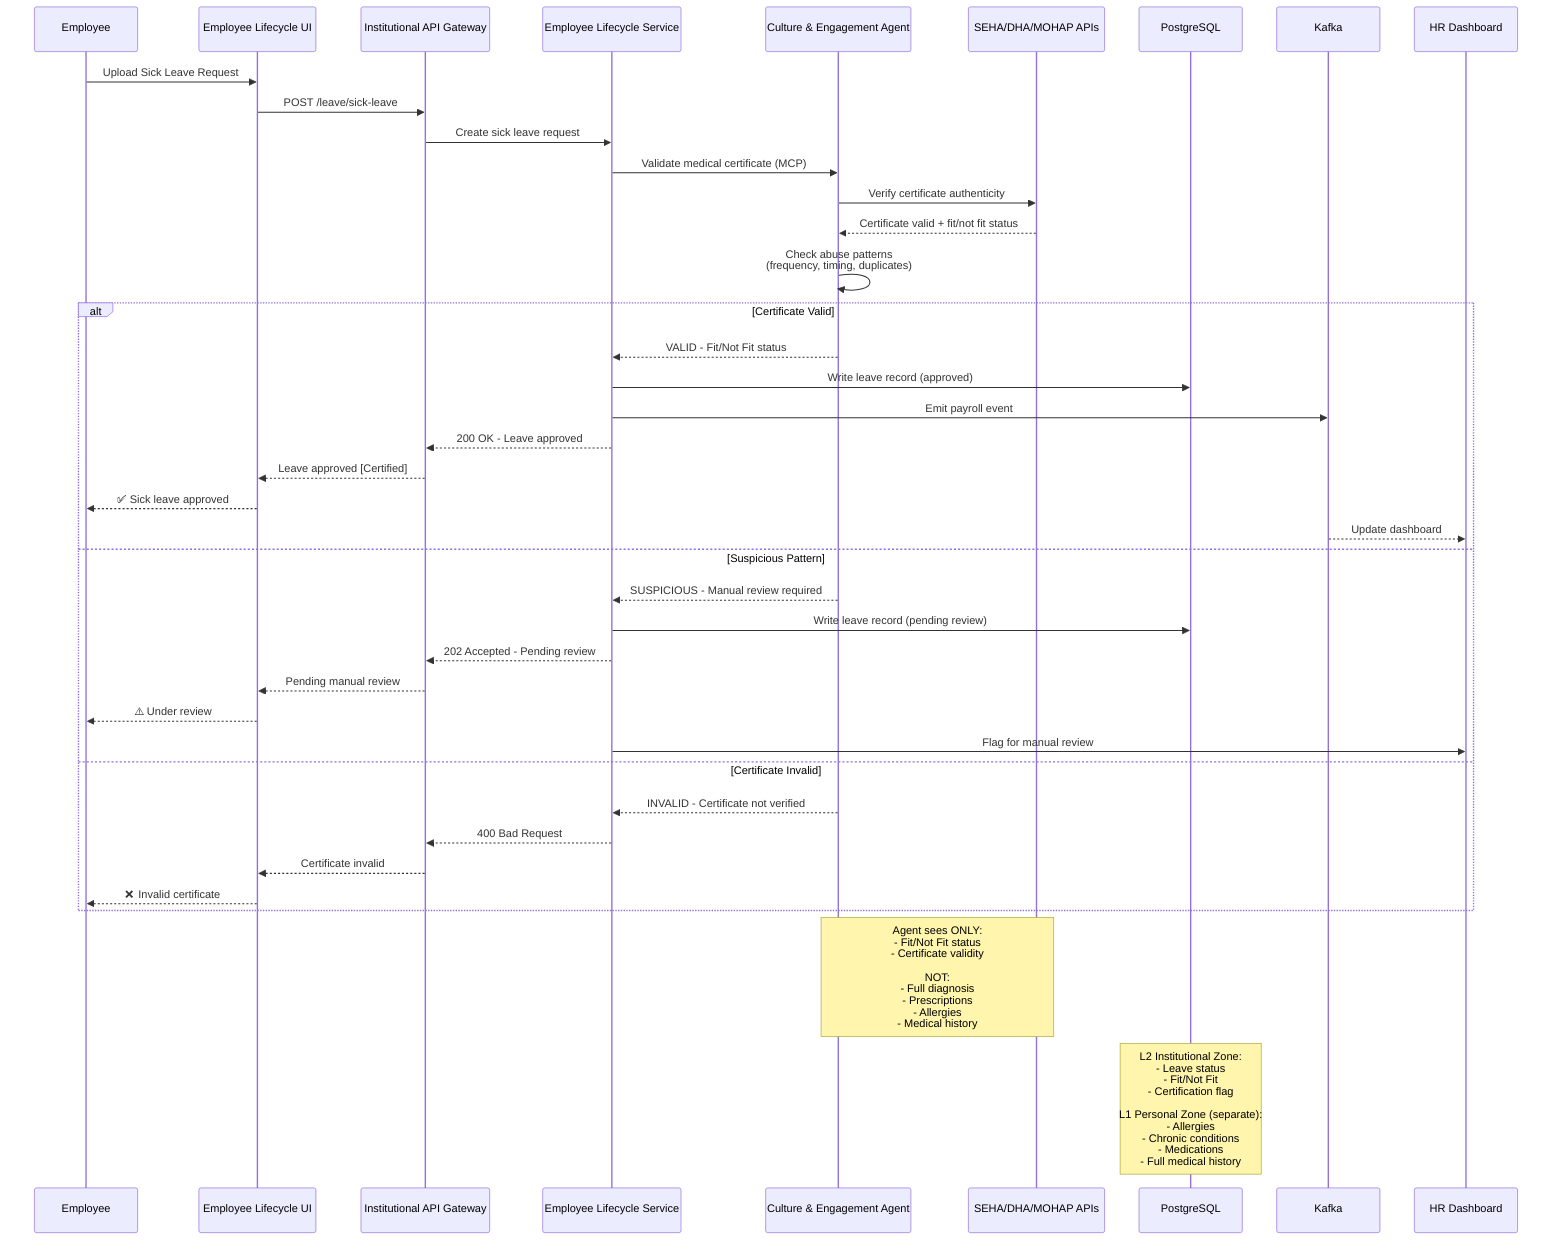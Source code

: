 sequenceDiagram
    participant Employee
    participant UI as Employee Lifecycle UI
    participant API as Institutional API Gateway
    participant Service as Employee Lifecycle Service
    participant Agent as Culture & Engagement Agent
    participant SEHA as SEHA/DHA/MOHAP APIs
    participant DB as PostgreSQL
    participant Kafka
    participant HR as HR Dashboard
    
    Employee->>UI: Upload Sick Leave Request
    UI->>API: POST /leave/sick-leave
    API->>Service: Create sick leave request
    Service->>Agent: Validate medical certificate (MCP)
    
    Agent->>SEHA: Verify certificate authenticity
    SEHA-->>Agent: Certificate valid + fit/not fit status
    
    Agent->>Agent: Check abuse patterns<br/>(frequency, timing, duplicates)
    
    alt Certificate Valid
        Agent-->>Service: VALID - Fit/Not Fit status
        Service->>DB: Write leave record (approved)
        Service->>Kafka: Emit payroll event
        Service-->>API: 200 OK - Leave approved
        API-->>UI: Leave approved [Certified]
        UI-->>Employee: ✅ Sick leave approved
        Kafka-->>HR: Update dashboard
    else Suspicious Pattern
        Agent-->>Service: SUSPICIOUS - Manual review required
        Service->>DB: Write leave record (pending review)
        Service-->>API: 202 Accepted - Pending review
        API-->>UI: Pending manual review
        UI-->>Employee: ⚠️ Under review
        Service->>HR: Flag for manual review
    else Certificate Invalid
        Agent-->>Service: INVALID - Certificate not verified
        Service-->>API: 400 Bad Request
        API-->>UI: Certificate invalid
        UI-->>Employee: ❌ Invalid certificate
    end
    
    Note over Agent,SEHA: Agent sees ONLY:<br/>- Fit/Not Fit status<br/>- Certificate validity<br/><br/>NOT:<br/>- Full diagnosis<br/>- Prescriptions<br/>- Allergies<br/>- Medical history
    
    Note over DB: L2 Institutional Zone:<br/>- Leave status<br/>- Fit/Not Fit<br/>- Certification flag<br/><br/>L1 Personal Zone (separate):<br/>- Allergies<br/>- Chronic conditions<br/>- Medications<br/>- Full medical history